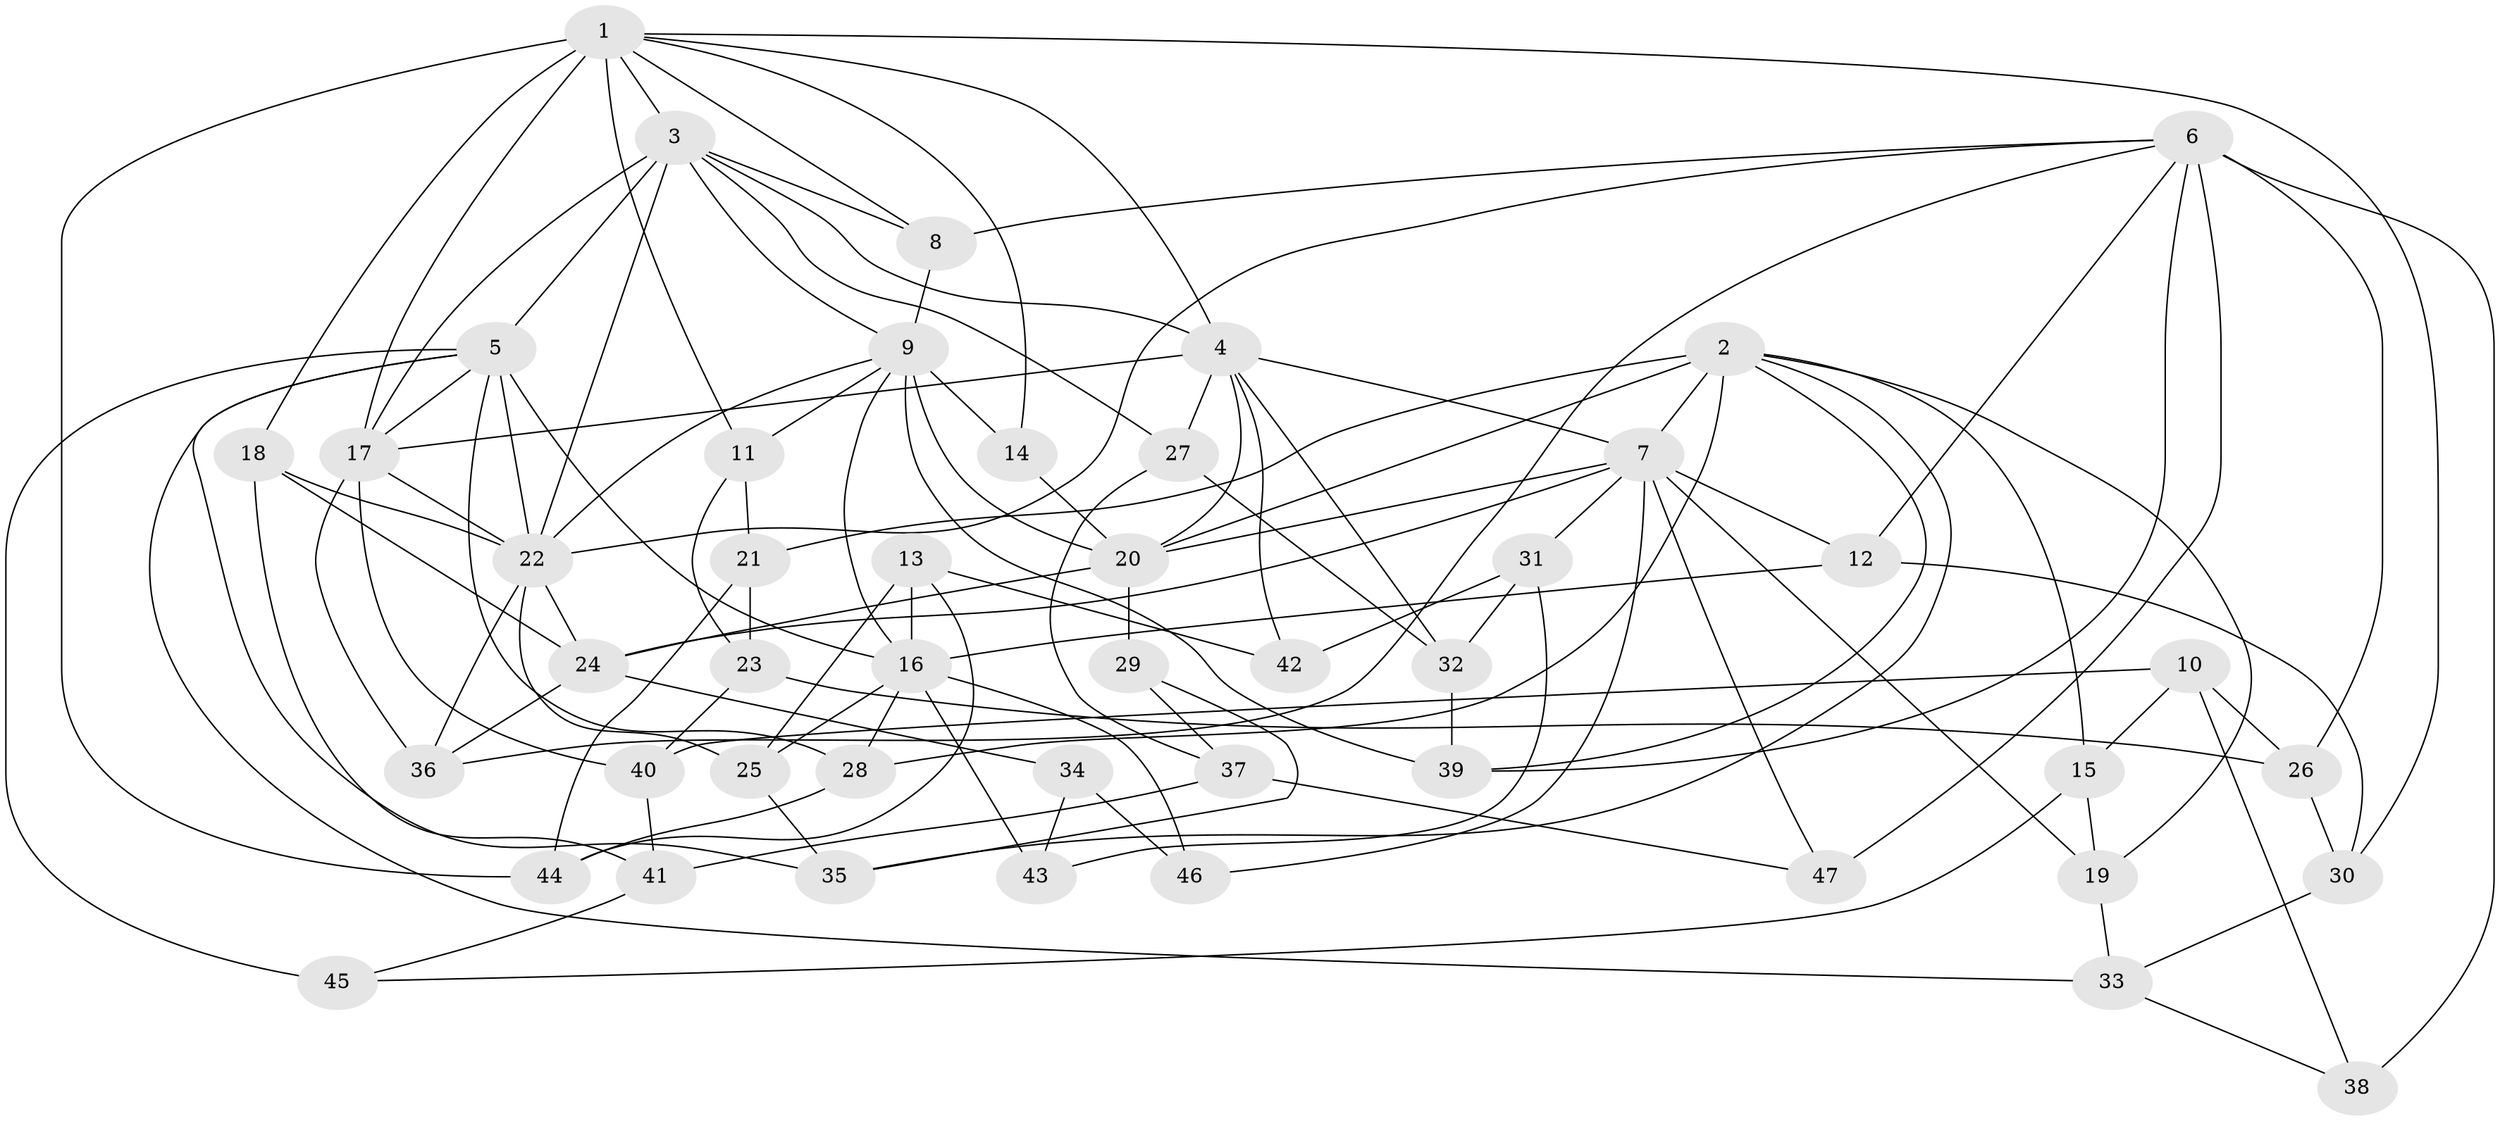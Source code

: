 // original degree distribution, {4: 1.0}
// Generated by graph-tools (version 1.1) at 2025/38/03/09/25 02:38:02]
// undirected, 47 vertices, 115 edges
graph export_dot {
graph [start="1"]
  node [color=gray90,style=filled];
  1;
  2;
  3;
  4;
  5;
  6;
  7;
  8;
  9;
  10;
  11;
  12;
  13;
  14;
  15;
  16;
  17;
  18;
  19;
  20;
  21;
  22;
  23;
  24;
  25;
  26;
  27;
  28;
  29;
  30;
  31;
  32;
  33;
  34;
  35;
  36;
  37;
  38;
  39;
  40;
  41;
  42;
  43;
  44;
  45;
  46;
  47;
  1 -- 3 [weight=1.0];
  1 -- 4 [weight=1.0];
  1 -- 8 [weight=1.0];
  1 -- 11 [weight=1.0];
  1 -- 14 [weight=2.0];
  1 -- 17 [weight=3.0];
  1 -- 18 [weight=1.0];
  1 -- 30 [weight=1.0];
  1 -- 44 [weight=1.0];
  2 -- 7 [weight=3.0];
  2 -- 15 [weight=1.0];
  2 -- 19 [weight=1.0];
  2 -- 20 [weight=1.0];
  2 -- 21 [weight=1.0];
  2 -- 28 [weight=1.0];
  2 -- 35 [weight=1.0];
  2 -- 39 [weight=1.0];
  3 -- 4 [weight=3.0];
  3 -- 5 [weight=3.0];
  3 -- 8 [weight=1.0];
  3 -- 9 [weight=1.0];
  3 -- 17 [weight=1.0];
  3 -- 22 [weight=1.0];
  3 -- 27 [weight=1.0];
  4 -- 7 [weight=1.0];
  4 -- 17 [weight=2.0];
  4 -- 20 [weight=1.0];
  4 -- 27 [weight=1.0];
  4 -- 32 [weight=1.0];
  4 -- 42 [weight=2.0];
  5 -- 16 [weight=2.0];
  5 -- 17 [weight=1.0];
  5 -- 22 [weight=1.0];
  5 -- 28 [weight=1.0];
  5 -- 33 [weight=1.0];
  5 -- 35 [weight=1.0];
  5 -- 45 [weight=2.0];
  6 -- 8 [weight=1.0];
  6 -- 12 [weight=1.0];
  6 -- 22 [weight=1.0];
  6 -- 26 [weight=1.0];
  6 -- 36 [weight=1.0];
  6 -- 38 [weight=2.0];
  6 -- 39 [weight=1.0];
  6 -- 47 [weight=2.0];
  7 -- 12 [weight=1.0];
  7 -- 19 [weight=1.0];
  7 -- 20 [weight=1.0];
  7 -- 24 [weight=1.0];
  7 -- 31 [weight=1.0];
  7 -- 46 [weight=2.0];
  7 -- 47 [weight=1.0];
  8 -- 9 [weight=1.0];
  9 -- 11 [weight=1.0];
  9 -- 14 [weight=3.0];
  9 -- 16 [weight=1.0];
  9 -- 20 [weight=1.0];
  9 -- 22 [weight=1.0];
  9 -- 39 [weight=1.0];
  10 -- 15 [weight=1.0];
  10 -- 26 [weight=1.0];
  10 -- 38 [weight=1.0];
  10 -- 40 [weight=1.0];
  11 -- 21 [weight=1.0];
  11 -- 23 [weight=1.0];
  12 -- 16 [weight=1.0];
  12 -- 30 [weight=1.0];
  13 -- 16 [weight=1.0];
  13 -- 25 [weight=1.0];
  13 -- 42 [weight=1.0];
  13 -- 44 [weight=1.0];
  14 -- 20 [weight=1.0];
  15 -- 19 [weight=1.0];
  15 -- 45 [weight=1.0];
  16 -- 25 [weight=1.0];
  16 -- 28 [weight=1.0];
  16 -- 43 [weight=2.0];
  16 -- 46 [weight=1.0];
  17 -- 22 [weight=1.0];
  17 -- 36 [weight=1.0];
  17 -- 40 [weight=1.0];
  18 -- 22 [weight=1.0];
  18 -- 24 [weight=1.0];
  18 -- 41 [weight=1.0];
  19 -- 33 [weight=1.0];
  20 -- 24 [weight=3.0];
  20 -- 29 [weight=2.0];
  21 -- 23 [weight=1.0];
  21 -- 44 [weight=1.0];
  22 -- 24 [weight=2.0];
  22 -- 25 [weight=1.0];
  22 -- 36 [weight=1.0];
  23 -- 26 [weight=1.0];
  23 -- 40 [weight=1.0];
  24 -- 34 [weight=2.0];
  24 -- 36 [weight=1.0];
  25 -- 35 [weight=1.0];
  26 -- 30 [weight=1.0];
  27 -- 32 [weight=1.0];
  27 -- 37 [weight=1.0];
  28 -- 44 [weight=1.0];
  29 -- 35 [weight=1.0];
  29 -- 37 [weight=1.0];
  30 -- 33 [weight=1.0];
  31 -- 32 [weight=1.0];
  31 -- 42 [weight=1.0];
  31 -- 43 [weight=1.0];
  32 -- 39 [weight=1.0];
  33 -- 38 [weight=1.0];
  34 -- 43 [weight=1.0];
  34 -- 46 [weight=1.0];
  37 -- 41 [weight=1.0];
  37 -- 47 [weight=1.0];
  40 -- 41 [weight=1.0];
  41 -- 45 [weight=1.0];
}
